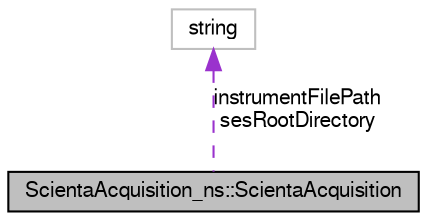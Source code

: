 digraph G
{
  edge [fontname="FreeSans",fontsize="10",labelfontname="FreeSans",labelfontsize="10"];
  node [fontname="FreeSans",fontsize="10",shape=record];
  Node1 [label="ScientaAcquisition_ns::ScientaAcquisition",height=0.2,width=0.4,color="black", fillcolor="grey75", style="filled" fontcolor="black"];
  Node2 -> Node1 [dir=back,color="darkorchid3",fontsize="10",style="dashed",label="instrumentFilePath\nsesRootDirectory",fontname="FreeSans"];
  Node2 [label="string",height=0.2,width=0.4,color="grey75", fillcolor="white", style="filled"];
}

